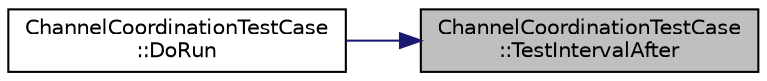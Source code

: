 digraph "ChannelCoordinationTestCase::TestIntervalAfter"
{
 // LATEX_PDF_SIZE
  edge [fontname="Helvetica",fontsize="10",labelfontname="Helvetica",labelfontsize="10"];
  node [fontname="Helvetica",fontsize="10",shape=record];
  rankdir="RL";
  Node1 [label="ChannelCoordinationTestCase\l::TestIntervalAfter",height=0.2,width=0.4,color="black", fillcolor="grey75", style="filled", fontcolor="black",tooltip="Test interval after function."];
  Node1 -> Node2 [dir="back",color="midnightblue",fontsize="10",style="solid",fontname="Helvetica"];
  Node2 [label="ChannelCoordinationTestCase\l::DoRun",height=0.2,width=0.4,color="black", fillcolor="white", style="filled",URL="$class_channel_coordination_test_case.html#a14d33785e7385a37fa7f14700ffde861",tooltip="Implementation to actually run this TestCase."];
}

